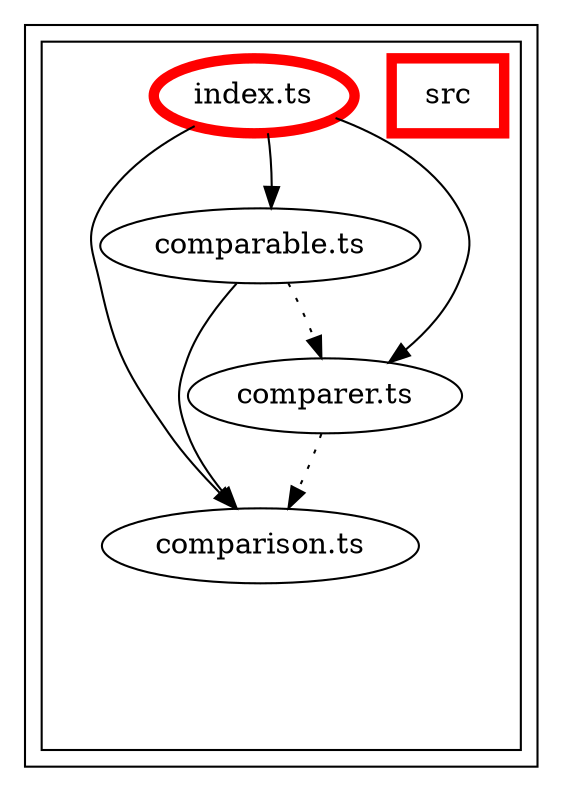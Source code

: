 digraph "dependency-graph-@siteimprove/alfa-comparable" {
  compound = true;
  "src/comparison.ts";
  "src/comparer.ts";
  "src/comparable.ts";
  subgraph "cluster_src" {
    color = "#000000";
    label = "";
    "exit_src" [
      style = "invis";
    ];
    subgraph "cluster_src" {
      color = "#000000";
      label = "";
      "name_src" [
        penwidth = 5;
        shape = "rectangle";
        color = "#ff0000";
        label = "src";
      ];
      "exit_src" [
        style = "invis";
      ];
      "src/comparer.ts" [
        label = "comparer.ts";
      ];
      "src/comparison.ts" [
        label = "comparison.ts";
      ];
      "src/comparable.ts" [
        label = "comparable.ts";
      ];
      "src/index.ts" [
        label = "index.ts";
        color = "#ff0000";
        penwidth = 5;
      ];
      "src/comparer.ts" -> "exit_src" [
        style = "invis";
      ];
      "src/comparison.ts" -> "exit_src" [
        style = "invis";
      ];
      "src/comparable.ts" -> "exit_src" [
        style = "invis";
      ];
      "src/index.ts" -> "exit_src" [
        style = "invis";
      ];
    }
    "exit_src" -> "exit_src" [
      style = "invis";
    ];
    "exit_src" -> "exit_src" [
      style = "invis";
    ];
    "exit_src" -> "exit_src" [
      style = "invis";
    ];
    "exit_src" -> "exit_src" [
      style = "invis";
    ];
  }
  "src/comparer.ts" -> "src/comparison.ts" [
    style = "invis";
  ];
  "src/comparer.ts" -> "src/comparison.ts" [
    style = "dotted";
    color = "black";
  ];
  "src/comparable.ts" -> "src/comparer.ts" [
    style = "invis";
  ];
  "src/comparable.ts" -> "src/comparer.ts" [
    style = "dotted";
    color = "black";
  ];
  "src/comparable.ts" -> "src/comparison.ts" [
    style = "invis";
  ];
  "src/comparable.ts" -> "src/comparison.ts" [
    style = "solid";
    color = "black";
  ];
  "src/index.ts" -> "src/comparable.ts" [
    style = "invis";
  ];
  "src/index.ts" -> "src/comparable.ts" [
    style = "solid";
    color = "black";
  ];
  "src/index.ts" -> "src/comparer.ts" [
    style = "invis";
  ];
  "src/index.ts" -> "src/comparer.ts" [
    style = "solid";
    color = "black";
  ];
  "src/index.ts" -> "src/comparison.ts" [
    style = "invis";
  ];
  "src/index.ts" -> "src/comparison.ts" [
    style = "solid";
    color = "black";
  ];
}